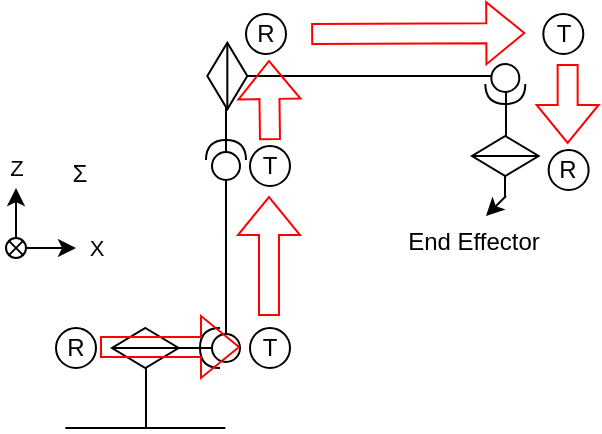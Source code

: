 <mxfile version="28.1.2" pages="2">
  <diagram name="RTTRTR" id="nop8qZoBcyeuUIkml6q2">
    <mxGraphModel dx="1188" dy="758" grid="1" gridSize="10" guides="1" tooltips="1" connect="1" arrows="1" fold="1" page="1" pageScale="1" pageWidth="850" pageHeight="1100" math="0" shadow="0">
      <root>
        <mxCell id="0" />
        <mxCell id="1" parent="0" />
        <mxCell id="fuLT6WOFxu8zzISnvnXK-1" value="" style="endArrow=none;html=1;rounded=0;" parent="1" edge="1">
          <mxGeometry width="50" height="50" relative="1" as="geometry">
            <mxPoint x="239.66" y="420" as="sourcePoint" />
            <mxPoint x="319.66" y="420" as="targetPoint" />
          </mxGeometry>
        </mxCell>
        <mxCell id="fuLT6WOFxu8zzISnvnXK-2" value="" style="shape=partialRectangle;whiteSpace=wrap;html=1;bottom=0;right=0;fillColor=none;" parent="1" vertex="1">
          <mxGeometry x="280" y="380" width="40" height="40" as="geometry" />
        </mxCell>
        <mxCell id="fuLT6WOFxu8zzISnvnXK-3" value="" style="shape=partialRectangle;whiteSpace=wrap;html=1;bottom=0;right=0;fillColor=none;" parent="1" vertex="1">
          <mxGeometry x="320" y="244" width="140" height="46" as="geometry" />
        </mxCell>
        <mxCell id="fuLT6WOFxu8zzISnvnXK-4" value="" style="endArrow=none;html=1;rounded=0;" parent="1" edge="1">
          <mxGeometry width="50" height="50" relative="1" as="geometry">
            <mxPoint x="460" y="274" as="sourcePoint" />
            <mxPoint x="460" y="244" as="targetPoint" />
          </mxGeometry>
        </mxCell>
        <mxCell id="fuLT6WOFxu8zzISnvnXK-5" value="" style="shape=sortShape;perimeter=rhombusPerimeter;whiteSpace=wrap;html=1;" parent="1" vertex="1">
          <mxGeometry x="263" y="370" width="33.33" height="20" as="geometry" />
        </mxCell>
        <mxCell id="fuLT6WOFxu8zzISnvnXK-6" value="" style="shape=sortShape;perimeter=rhombusPerimeter;whiteSpace=wrap;html=1;rotation=90;" parent="1" vertex="1">
          <mxGeometry x="303.995" y="234.005" width="33.33" height="20" as="geometry" />
        </mxCell>
        <mxCell id="fuLT6WOFxu8zzISnvnXK-7" value="" style="endArrow=none;html=1;rounded=0;" parent="1" edge="1">
          <mxGeometry width="50" height="50" relative="1" as="geometry">
            <mxPoint x="320" y="380" as="sourcePoint" />
            <mxPoint x="320" y="290" as="targetPoint" />
          </mxGeometry>
        </mxCell>
        <mxCell id="fuLT6WOFxu8zzISnvnXK-8" value="" style="shape=providedRequiredInterface;html=1;verticalLabelPosition=bottom;sketch=0;rotation=-90;" parent="1" vertex="1">
          <mxGeometry x="310" y="276" width="20" height="20" as="geometry" />
        </mxCell>
        <mxCell id="fuLT6WOFxu8zzISnvnXK-9" value="" style="shape=providedRequiredInterface;html=1;verticalLabelPosition=bottom;sketch=0;rotation=90;" parent="1" vertex="1">
          <mxGeometry x="449.66" y="238" width="20" height="20" as="geometry" />
        </mxCell>
        <mxCell id="fuLT6WOFxu8zzISnvnXK-10" value="" style="shape=providedRequiredInterface;html=1;verticalLabelPosition=bottom;sketch=0;rotation=-180;" parent="1" vertex="1">
          <mxGeometry x="307" y="370" width="20" height="20" as="geometry" />
        </mxCell>
        <mxCell id="fuLT6WOFxu8zzISnvnXK-11" value="" style="endArrow=none;html=1;rounded=0;" parent="1" edge="1">
          <mxGeometry width="50" height="50" relative="1" as="geometry">
            <mxPoint x="459.49" y="304" as="sourcePoint" />
            <mxPoint x="459.49" y="284" as="targetPoint" />
          </mxGeometry>
        </mxCell>
        <mxCell id="fuLT6WOFxu8zzISnvnXK-12" value="" style="endArrow=classic;html=1;rounded=0;" parent="1" edge="1">
          <mxGeometry width="50" height="50" relative="1" as="geometry">
            <mxPoint x="460" y="304" as="sourcePoint" />
            <mxPoint x="450" y="314" as="targetPoint" />
          </mxGeometry>
        </mxCell>
        <mxCell id="fuLT6WOFxu8zzISnvnXK-13" value="" style="shape=sortShape;perimeter=rhombusPerimeter;whiteSpace=wrap;html=1;" parent="1" vertex="1">
          <mxGeometry x="442.995" y="274" width="33.33" height="20" as="geometry" />
        </mxCell>
        <mxCell id="fuLT6WOFxu8zzISnvnXK-14" value="R" style="text;html=1;align=center;verticalAlign=middle;whiteSpace=wrap;rounded=0;" parent="1" vertex="1">
          <mxGeometry x="230" y="365" width="30" height="30" as="geometry" />
        </mxCell>
        <mxCell id="fuLT6WOFxu8zzISnvnXK-15" value="R" style="text;html=1;align=center;verticalAlign=middle;whiteSpace=wrap;rounded=0;" parent="1" vertex="1">
          <mxGeometry x="325" y="208" width="30" height="30" as="geometry" />
        </mxCell>
        <mxCell id="fuLT6WOFxu8zzISnvnXK-16" value="R" style="text;html=1;align=center;verticalAlign=middle;whiteSpace=wrap;rounded=0;" parent="1" vertex="1">
          <mxGeometry x="476.32" y="276" width="30" height="30" as="geometry" />
        </mxCell>
        <mxCell id="fuLT6WOFxu8zzISnvnXK-17" value="T" style="text;html=1;align=center;verticalAlign=middle;whiteSpace=wrap;rounded=0;" parent="1" vertex="1">
          <mxGeometry x="327" y="365" width="30" height="30" as="geometry" />
        </mxCell>
        <mxCell id="fuLT6WOFxu8zzISnvnXK-18" value="T" style="text;html=1;align=center;verticalAlign=middle;whiteSpace=wrap;rounded=0;" parent="1" vertex="1">
          <mxGeometry x="327" y="274" width="30" height="30" as="geometry" />
        </mxCell>
        <mxCell id="fuLT6WOFxu8zzISnvnXK-19" value="T" style="text;html=1;align=center;verticalAlign=middle;whiteSpace=wrap;rounded=0;" parent="1" vertex="1">
          <mxGeometry x="473.66" y="208" width="30" height="30" as="geometry" />
        </mxCell>
        <mxCell id="fuLT6WOFxu8zzISnvnXK-20" value="End Effector" style="text;html=1;align=center;verticalAlign=middle;whiteSpace=wrap;rounded=0;" parent="1" vertex="1">
          <mxGeometry x="405" y="312" width="77.82" height="30" as="geometry" />
        </mxCell>
        <mxCell id="fuLT6WOFxu8zzISnvnXK-21" value="" style="group" parent="1" vertex="1" connectable="0">
          <mxGeometry x="210" y="276" width="50" height="59" as="geometry" />
        </mxCell>
        <mxCell id="fuLT6WOFxu8zzISnvnXK-22" value="Σ" style="text;html=1;align=center;verticalAlign=middle;whiteSpace=wrap;rounded=0;container=0;" parent="fuLT6WOFxu8zzISnvnXK-21" vertex="1">
          <mxGeometry x="27" y="2" width="20" height="30" as="geometry" />
        </mxCell>
        <mxCell id="fuLT6WOFxu8zzISnvnXK-23" value="" style="endArrow=classic;html=1;rounded=0;" parent="fuLT6WOFxu8zzISnvnXK-21" edge="1">
          <mxGeometry width="50" height="50" relative="1" as="geometry">
            <mxPoint x="5" y="54" as="sourcePoint" />
            <mxPoint x="35" y="54" as="targetPoint" />
          </mxGeometry>
        </mxCell>
        <mxCell id="fuLT6WOFxu8zzISnvnXK-24" value="X" style="edgeLabel;html=1;align=center;verticalAlign=middle;resizable=0;points=[];container=0;" parent="fuLT6WOFxu8zzISnvnXK-23" vertex="1" connectable="0">
          <mxGeometry x="0.467" y="-1" relative="1" as="geometry">
            <mxPoint x="18" y="-1" as="offset" />
          </mxGeometry>
        </mxCell>
        <mxCell id="fuLT6WOFxu8zzISnvnXK-25" value="" style="endArrow=classic;html=1;rounded=0;" parent="fuLT6WOFxu8zzISnvnXK-21" edge="1">
          <mxGeometry width="50" height="50" relative="1" as="geometry">
            <mxPoint x="5" y="54" as="sourcePoint" />
            <mxPoint x="5" y="24" as="targetPoint" />
          </mxGeometry>
        </mxCell>
        <mxCell id="fuLT6WOFxu8zzISnvnXK-26" value="Z" style="edgeLabel;html=1;align=center;verticalAlign=middle;resizable=0;points=[];container=0;" parent="fuLT6WOFxu8zzISnvnXK-25" vertex="1" connectable="0">
          <mxGeometry x="0.156" y="1" relative="1" as="geometry">
            <mxPoint x="1" y="-23" as="offset" />
          </mxGeometry>
        </mxCell>
        <mxCell id="fuLT6WOFxu8zzISnvnXK-27" value="" style="shape=sumEllipse;perimeter=ellipsePerimeter;whiteSpace=wrap;html=1;backgroundOutline=1;container=0;" parent="fuLT6WOFxu8zzISnvnXK-21" vertex="1">
          <mxGeometry y="49" width="10" height="10" as="geometry" />
        </mxCell>
        <mxCell id="fuLT6WOFxu8zzISnvnXK-28" value="" style="ellipse;whiteSpace=wrap;html=1;aspect=fixed;fillColor=none;" parent="1" vertex="1">
          <mxGeometry x="235" y="370" width="20" height="20" as="geometry" />
        </mxCell>
        <mxCell id="fuLT6WOFxu8zzISnvnXK-29" value="" style="ellipse;whiteSpace=wrap;html=1;aspect=fixed;fillColor=none;" parent="1" vertex="1">
          <mxGeometry x="332" y="370" width="20" height="20" as="geometry" />
        </mxCell>
        <mxCell id="fuLT6WOFxu8zzISnvnXK-30" value="" style="ellipse;whiteSpace=wrap;html=1;aspect=fixed;fillColor=none;" parent="1" vertex="1">
          <mxGeometry x="332" y="279" width="20" height="20" as="geometry" />
        </mxCell>
        <mxCell id="fuLT6WOFxu8zzISnvnXK-31" value="" style="ellipse;whiteSpace=wrap;html=1;aspect=fixed;fillColor=none;" parent="1" vertex="1">
          <mxGeometry x="330" y="213" width="20" height="20" as="geometry" />
        </mxCell>
        <mxCell id="fuLT6WOFxu8zzISnvnXK-32" value="" style="ellipse;whiteSpace=wrap;html=1;aspect=fixed;fillColor=none;" parent="1" vertex="1">
          <mxGeometry x="478.66" y="213" width="20" height="20" as="geometry" />
        </mxCell>
        <mxCell id="fuLT6WOFxu8zzISnvnXK-33" value="" style="ellipse;whiteSpace=wrap;html=1;aspect=fixed;fillColor=none;" parent="1" vertex="1">
          <mxGeometry x="481.32" y="281" width="20" height="20" as="geometry" />
        </mxCell>
        <mxCell id="fuLT6WOFxu8zzISnvnXK-34" value="" style="shape=flexArrow;endArrow=classic;html=1;rounded=0;strokeColor=#FF0000;" parent="1" edge="1">
          <mxGeometry width="50" height="50" relative="1" as="geometry">
            <mxPoint x="257" y="379.5" as="sourcePoint" />
            <mxPoint x="327" y="379.5" as="targetPoint" />
          </mxGeometry>
        </mxCell>
        <mxCell id="fuLT6WOFxu8zzISnvnXK-35" value="" style="shape=flexArrow;endArrow=classic;html=1;rounded=0;strokeColor=#FF0000;" parent="1" edge="1">
          <mxGeometry width="50" height="50" relative="1" as="geometry">
            <mxPoint x="341.5" y="364" as="sourcePoint" />
            <mxPoint x="341.5" y="304" as="targetPoint" />
          </mxGeometry>
        </mxCell>
        <mxCell id="fuLT6WOFxu8zzISnvnXK-36" value="" style="shape=flexArrow;endArrow=classic;html=1;rounded=0;strokeColor=#FF0000;" parent="1" edge="1">
          <mxGeometry width="50" height="50" relative="1" as="geometry">
            <mxPoint x="342" y="276" as="sourcePoint" />
            <mxPoint x="341.5" y="236" as="targetPoint" />
          </mxGeometry>
        </mxCell>
        <mxCell id="fuLT6WOFxu8zzISnvnXK-37" value="" style="shape=flexArrow;endArrow=classic;html=1;rounded=0;strokeColor=#FF0000;" parent="1" edge="1">
          <mxGeometry width="50" height="50" relative="1" as="geometry">
            <mxPoint x="362.58" y="223" as="sourcePoint" />
            <mxPoint x="469.66" y="222.5" as="targetPoint" />
          </mxGeometry>
        </mxCell>
        <mxCell id="fuLT6WOFxu8zzISnvnXK-38" value="" style="shape=flexArrow;endArrow=classic;html=1;rounded=0;strokeColor=#FF0000;" parent="1" edge="1">
          <mxGeometry width="50" height="50" relative="1" as="geometry">
            <mxPoint x="490.82" y="238" as="sourcePoint" />
            <mxPoint x="490.82" y="278" as="targetPoint" />
          </mxGeometry>
        </mxCell>
      </root>
    </mxGraphModel>
  </diagram>
  <diagram id="hElmjopPUJ_KUkRHj021" name="MiRobot">
    <mxGraphModel dx="819" dy="523" grid="1" gridSize="10" guides="1" tooltips="1" connect="1" arrows="1" fold="1" page="1" pageScale="1" pageWidth="850" pageHeight="1100" math="0" shadow="0">
      <root>
        <mxCell id="0" />
        <mxCell id="1" parent="0" />
        <mxCell id="RkNGV9gXXJkvIQX--Nig-1" value="" style="shape=partialRectangle;whiteSpace=wrap;html=1;bottom=0;right=0;fillColor=none;" parent="1" vertex="1">
          <mxGeometry x="249" y="180" width="200" height="20" as="geometry" />
        </mxCell>
        <mxCell id="RkNGV9gXXJkvIQX--Nig-2" value="" style="endArrow=none;html=1;rounded=0;" parent="1" edge="1">
          <mxGeometry width="50" height="50" relative="1" as="geometry">
            <mxPoint x="189" y="360" as="sourcePoint" />
            <mxPoint x="189" y="360" as="targetPoint" />
          </mxGeometry>
        </mxCell>
        <mxCell id="RkNGV9gXXJkvIQX--Nig-3" value="" style="endArrow=none;html=1;rounded=0;" parent="1" edge="1">
          <mxGeometry width="50" height="50" relative="1" as="geometry">
            <mxPoint x="249" y="357.0" as="sourcePoint" />
            <mxPoint x="249" y="357" as="targetPoint" />
          </mxGeometry>
        </mxCell>
        <mxCell id="RkNGV9gXXJkvIQX--Nig-4" value="" style="endArrow=none;html=1;rounded=0;" parent="1" source="RkNGV9gXXJkvIQX--Nig-28" edge="1">
          <mxGeometry width="50" height="50" relative="1" as="geometry">
            <mxPoint x="449" y="217" as="sourcePoint" />
            <mxPoint x="449" y="180" as="targetPoint" />
          </mxGeometry>
        </mxCell>
        <mxCell id="RkNGV9gXXJkvIQX--Nig-5" value="" style="group" parent="1" vertex="1" connectable="0">
          <mxGeometry x="192" y="394" width="50" height="50" as="geometry" />
        </mxCell>
        <mxCell id="RkNGV9gXXJkvIQX--Nig-6" value="&lt;font style=&quot;font-size: 8px;&quot;&gt;X0&lt;/font&gt;" style="html=1;verticalAlign=bottom;startArrow=oval;startFill=1;endArrow=block;startSize=8;curved=0;rounded=0;labelBackgroundColor=none;" parent="RkNGV9gXXJkvIQX--Nig-5" edge="1">
          <mxGeometry x="1" width="60" relative="1" as="geometry">
            <mxPoint x="10" y="40" as="sourcePoint" />
            <mxPoint x="50" y="40" as="targetPoint" />
            <mxPoint as="offset" />
          </mxGeometry>
        </mxCell>
        <mxCell id="RkNGV9gXXJkvIQX--Nig-7" value="&lt;h5&gt;&lt;font style=&quot;font-size: 8px; font-weight: normal;&quot;&gt;Z0&lt;/font&gt;&lt;/h5&gt;" style="html=1;verticalAlign=bottom;startArrow=oval;startFill=1;endArrow=block;startSize=8;curved=0;rounded=0;labelBackgroundColor=none;fontSize=8;" parent="RkNGV9gXXJkvIQX--Nig-5" edge="1">
          <mxGeometry x="0.2" y="2" width="60" relative="1" as="geometry">
            <mxPoint x="10" y="40" as="sourcePoint" />
            <mxPoint x="10" as="targetPoint" />
            <mxPoint as="offset" />
          </mxGeometry>
        </mxCell>
        <mxCell id="RkNGV9gXXJkvIQX--Nig-8" value="" style="verticalLabelPosition=bottom;verticalAlign=top;html=1;shape=mxgraph.flowchart.or;" parent="RkNGV9gXXJkvIQX--Nig-5" vertex="1">
          <mxGeometry y="30" width="20" height="20" as="geometry" />
        </mxCell>
        <mxCell id="RkNGV9gXXJkvIQX--Nig-9" value="" style="group;rotation=0;" parent="1" vertex="1" connectable="0">
          <mxGeometry x="199" y="190" width="50" height="50" as="geometry" />
        </mxCell>
        <mxCell id="RkNGV9gXXJkvIQX--Nig-10" value="&lt;font style=&quot;font-size: 8px;&quot;&gt;Y3&lt;/font&gt;" style="html=1;verticalAlign=bottom;startArrow=oval;startFill=1;endArrow=block;startSize=8;curved=0;rounded=0;labelBackgroundColor=none;" parent="RkNGV9gXXJkvIQX--Nig-9" edge="1">
          <mxGeometry x="0.5" width="60" relative="1" as="geometry">
            <mxPoint x="10" y="40" as="sourcePoint" />
            <mxPoint x="50" y="40" as="targetPoint" />
            <mxPoint as="offset" />
          </mxGeometry>
        </mxCell>
        <mxCell id="RkNGV9gXXJkvIQX--Nig-11" value="&lt;h5&gt;&lt;font style=&quot;font-size: 8px; font-weight: normal;&quot;&gt;X3&lt;/font&gt;&lt;/h5&gt;" style="html=1;verticalAlign=bottom;startArrow=oval;startFill=1;endArrow=block;startSize=8;curved=0;rounded=0;labelBackgroundColor=none;fontSize=8;" parent="RkNGV9gXXJkvIQX--Nig-9" edge="1">
          <mxGeometry x="-0.5" y="-11" width="60" relative="1" as="geometry">
            <mxPoint x="10" y="40" as="sourcePoint" />
            <mxPoint x="10" as="targetPoint" />
            <mxPoint as="offset" />
          </mxGeometry>
        </mxCell>
        <mxCell id="RkNGV9gXXJkvIQX--Nig-12" value="" style="verticalLabelPosition=bottom;verticalAlign=top;html=1;shape=mxgraph.flowchart.or;rotation=0;" parent="RkNGV9gXXJkvIQX--Nig-9" vertex="1">
          <mxGeometry y="30" width="20" height="20" as="geometry" />
        </mxCell>
        <mxCell id="RkNGV9gXXJkvIQX--Nig-13" value="" style="endArrow=none;html=1;rounded=0;" parent="1" edge="1">
          <mxGeometry width="50" height="50" relative="1" as="geometry">
            <mxPoint x="249" y="360" as="sourcePoint" />
            <mxPoint x="249" y="180" as="targetPoint" />
          </mxGeometry>
        </mxCell>
        <mxCell id="RkNGV9gXXJkvIQX--Nig-14" value="" style="ellipse;whiteSpace=wrap;html=1;aspect=fixed;" parent="1" vertex="1">
          <mxGeometry x="244" y="195" width="10" height="10" as="geometry" />
        </mxCell>
        <mxCell id="RkNGV9gXXJkvIQX--Nig-15" value="" style="endArrow=none;html=1;rounded=0;" parent="1" source="RkNGV9gXXJkvIQX--Nig-17" edge="1">
          <mxGeometry width="50" height="50" relative="1" as="geometry">
            <mxPoint x="189" y="450" as="sourcePoint" />
            <mxPoint x="189" y="357" as="targetPoint" />
          </mxGeometry>
        </mxCell>
        <mxCell id="RkNGV9gXXJkvIQX--Nig-16" value="" style="endArrow=none;html=1;rounded=0;" parent="1" edge="1">
          <mxGeometry width="50" height="50" relative="1" as="geometry">
            <mxPoint x="189" y="447" as="sourcePoint" />
            <mxPoint x="188.71" y="362" as="targetPoint" />
          </mxGeometry>
        </mxCell>
        <mxCell id="RkNGV9gXXJkvIQX--Nig-17" value="" style="verticalLabelPosition=bottom;verticalAlign=top;html=1;shape=mxgraph.flowchart.sort;direction=west;" parent="1" vertex="1">
          <mxGeometry x="179" y="352" width="20" height="10" as="geometry" />
        </mxCell>
        <mxCell id="RkNGV9gXXJkvIQX--Nig-18" value="" style="group;rotation=-90;" parent="1" vertex="1" connectable="0">
          <mxGeometry x="179" y="297" width="50" height="50" as="geometry" />
        </mxCell>
        <mxCell id="RkNGV9gXXJkvIQX--Nig-19" value="&lt;font style=&quot;font-size: 8px;&quot;&gt;X1&lt;/font&gt;" style="html=1;verticalAlign=bottom;startArrow=oval;startFill=1;endArrow=block;startSize=8;curved=0;rounded=0;labelBackgroundColor=none;" parent="RkNGV9gXXJkvIQX--Nig-18" edge="1">
          <mxGeometry x="1" y="1" width="60" relative="1" as="geometry">
            <mxPoint x="10" y="40" as="sourcePoint" />
            <mxPoint x="50" y="40" as="targetPoint" />
            <mxPoint x="1" y="1" as="offset" />
          </mxGeometry>
        </mxCell>
        <mxCell id="RkNGV9gXXJkvIQX--Nig-20" value="&lt;h5&gt;&lt;font style=&quot;font-size: 8px; font-weight: normal;&quot;&gt;Z1&lt;/font&gt;&lt;/h5&gt;" style="html=1;verticalAlign=bottom;startArrow=oval;startFill=1;endArrow=block;startSize=8;curved=0;rounded=0;labelBackgroundColor=none;fontSize=8;" parent="RkNGV9gXXJkvIQX--Nig-18" edge="1">
          <mxGeometry x="-0.15" y="-11" width="60" relative="1" as="geometry">
            <mxPoint x="10" y="40" as="sourcePoint" />
            <mxPoint x="10" as="targetPoint" />
            <mxPoint as="offset" />
          </mxGeometry>
        </mxCell>
        <mxCell id="RkNGV9gXXJkvIQX--Nig-21" value="" style="verticalLabelPosition=bottom;verticalAlign=top;html=1;shape=mxgraph.flowchart.or;rotation=0;" parent="RkNGV9gXXJkvIQX--Nig-18" vertex="1">
          <mxGeometry y="30" width="20" height="20" as="geometry" />
        </mxCell>
        <mxCell id="RkNGV9gXXJkvIQX--Nig-22" value="" style="group;rotation=-90;" parent="1" vertex="1" connectable="0">
          <mxGeometry x="228" y="333" width="50" height="50" as="geometry" />
        </mxCell>
        <mxCell id="RkNGV9gXXJkvIQX--Nig-23" value="" style="ellipse;whiteSpace=wrap;html=1;aspect=fixed;container=0;rotation=-90;" parent="RkNGV9gXXJkvIQX--Nig-22" vertex="1">
          <mxGeometry x="30" y="30" width="20" height="20" as="geometry" />
        </mxCell>
        <mxCell id="RkNGV9gXXJkvIQX--Nig-24" value="&lt;font style=&quot;font-size: 8px;&quot;&gt;X2&lt;/font&gt;" style="html=1;verticalAlign=bottom;startArrow=oval;startFill=1;endArrow=block;startSize=8;curved=0;rounded=0;labelBackgroundColor=none;" parent="RkNGV9gXXJkvIQX--Nig-22" edge="1">
          <mxGeometry x="0.65" y="8" width="60" relative="1" as="geometry">
            <mxPoint x="40" y="40" as="sourcePoint" />
            <mxPoint x="40" as="targetPoint" />
            <mxPoint as="offset" />
          </mxGeometry>
        </mxCell>
        <mxCell id="RkNGV9gXXJkvIQX--Nig-25" value="&lt;font&gt;Y2&lt;/font&gt;" style="html=1;verticalAlign=bottom;startArrow=oval;startFill=1;endArrow=block;startSize=8;curved=0;rounded=0;fontSize=8;labelBackgroundColor=none;" parent="RkNGV9gXXJkvIQX--Nig-22" edge="1">
          <mxGeometry x="1" width="60" relative="1" as="geometry">
            <mxPoint x="40" y="40" as="sourcePoint" />
            <mxPoint y="40" as="targetPoint" />
            <mxPoint as="offset" />
          </mxGeometry>
        </mxCell>
        <mxCell id="RkNGV9gXXJkvIQX--Nig-26" value="" style="endArrow=none;html=1;rounded=0;" parent="1" edge="1">
          <mxGeometry width="50" height="50" relative="1" as="geometry">
            <mxPoint x="270" y="348" as="sourcePoint" />
            <mxPoint x="270" y="348" as="targetPoint" />
          </mxGeometry>
        </mxCell>
        <mxCell id="RkNGV9gXXJkvIQX--Nig-27" value="" style="endArrow=none;html=1;rounded=0;" parent="1" target="RkNGV9gXXJkvIQX--Nig-28" edge="1">
          <mxGeometry width="50" height="50" relative="1" as="geometry">
            <mxPoint x="449" y="217" as="sourcePoint" />
            <mxPoint x="449" y="180" as="targetPoint" />
          </mxGeometry>
        </mxCell>
        <mxCell id="RkNGV9gXXJkvIQX--Nig-28" value="" style="verticalLabelPosition=bottom;verticalAlign=top;html=1;shape=mxgraph.flowchart.sort;direction=west;" parent="1" vertex="1">
          <mxGeometry x="439" y="212" width="20" height="10" as="geometry" />
        </mxCell>
        <mxCell id="RkNGV9gXXJkvIQX--Nig-29" value="" style="endArrow=none;html=1;rounded=0;" parent="1" edge="1">
          <mxGeometry width="50" height="50" relative="1" as="geometry">
            <mxPoint x="149" y="447" as="sourcePoint" />
            <mxPoint x="229" y="447" as="targetPoint" />
          </mxGeometry>
        </mxCell>
        <mxCell id="RkNGV9gXXJkvIQX--Nig-30" value="" style="endArrow=none;html=1;rounded=0;" parent="1" edge="1">
          <mxGeometry width="50" height="50" relative="1" as="geometry">
            <mxPoint x="189" y="357" as="sourcePoint" />
            <mxPoint x="250" y="357" as="targetPoint" />
          </mxGeometry>
        </mxCell>
        <mxCell id="RkNGV9gXXJkvIQX--Nig-31" value="" style="verticalLabelPosition=bottom;verticalAlign=top;html=1;shape=mxgraph.flowchart.sort;direction=south;" parent="1" vertex="1">
          <mxGeometry x="444" y="170" width="10" height="20" as="geometry" />
        </mxCell>
        <mxCell id="RkNGV9gXXJkvIQX--Nig-32" value="" style="ellipse;whiteSpace=wrap;html=1;aspect=fixed;" parent="1" vertex="1">
          <mxGeometry x="444" y="175" width="10" height="10" as="geometry" />
        </mxCell>
        <mxCell id="RkNGV9gXXJkvIQX--Nig-33" value="" style="group;rotation=-90;" parent="1" vertex="1" connectable="0">
          <mxGeometry x="460" y="117" width="50" height="50" as="geometry" />
        </mxCell>
        <mxCell id="RkNGV9gXXJkvIQX--Nig-34" value="&lt;font style=&quot;font-size: 8px;&quot;&gt;Y5&lt;/font&gt;" style="html=1;verticalAlign=bottom;startArrow=oval;startFill=1;endArrow=block;startSize=8;curved=0;rounded=0;labelBackgroundColor=none;" parent="RkNGV9gXXJkvIQX--Nig-33" edge="1">
          <mxGeometry x="0.5" y="10" width="60" relative="1" as="geometry">
            <mxPoint x="40" y="40" as="sourcePoint" />
            <mxPoint x="40" as="targetPoint" />
            <mxPoint as="offset" />
          </mxGeometry>
        </mxCell>
        <mxCell id="RkNGV9gXXJkvIQX--Nig-35" value="&lt;h5&gt;&lt;font style=&quot;font-size: 8px; font-weight: normal;&quot;&gt;X5&lt;/font&gt;&lt;/h5&gt;" style="html=1;verticalAlign=bottom;startArrow=oval;startFill=1;endArrow=block;startSize=8;curved=0;rounded=0;labelBackgroundColor=none;fontSize=8;" parent="RkNGV9gXXJkvIQX--Nig-33" edge="1">
          <mxGeometry x="1" y="10" width="60" relative="1" as="geometry">
            <mxPoint x="40" y="40" as="sourcePoint" />
            <mxPoint y="40" as="targetPoint" />
            <mxPoint as="offset" />
          </mxGeometry>
        </mxCell>
        <mxCell id="RkNGV9gXXJkvIQX--Nig-36" value="" style="verticalLabelPosition=bottom;verticalAlign=top;html=1;shape=mxgraph.flowchart.or;rotation=-90;" parent="RkNGV9gXXJkvIQX--Nig-33" vertex="1">
          <mxGeometry x="30" y="30" width="20" height="20" as="geometry" />
        </mxCell>
        <mxCell id="RkNGV9gXXJkvIQX--Nig-37" value="" style="group;rotation=0;" parent="1" vertex="1" connectable="0">
          <mxGeometry x="380" y="117" width="65" height="50" as="geometry" />
        </mxCell>
        <mxCell id="RkNGV9gXXJkvIQX--Nig-38" value="" style="ellipse;whiteSpace=wrap;html=1;aspect=fixed;container=0;rotation=0;" parent="RkNGV9gXXJkvIQX--Nig-37" vertex="1">
          <mxGeometry y="30" width="20" height="20" as="geometry" />
        </mxCell>
        <mxCell id="RkNGV9gXXJkvIQX--Nig-39" value="&lt;font style=&quot;font-size: 8px;&quot;&gt;Z4&lt;/font&gt;" style="html=1;verticalAlign=bottom;startArrow=oval;startFill=1;endArrow=block;startSize=8;curved=0;rounded=0;labelBackgroundColor=none;" parent="RkNGV9gXXJkvIQX--Nig-37" edge="1">
          <mxGeometry x="1" width="60" relative="1" as="geometry">
            <mxPoint x="10" y="40" as="sourcePoint" />
            <mxPoint x="50" y="40" as="targetPoint" />
            <mxPoint as="offset" />
          </mxGeometry>
        </mxCell>
        <mxCell id="RkNGV9gXXJkvIQX--Nig-40" value="&lt;font&gt;X4&lt;/font&gt;" style="html=1;verticalAlign=bottom;startArrow=oval;startFill=1;endArrow=block;startSize=8;curved=0;rounded=0;fontSize=8;labelBackgroundColor=none;" parent="RkNGV9gXXJkvIQX--Nig-37" edge="1">
          <mxGeometry y="-10" width="60" relative="1" as="geometry">
            <mxPoint x="10" y="40" as="sourcePoint" />
            <mxPoint x="10" as="targetPoint" />
            <mxPoint as="offset" />
          </mxGeometry>
        </mxCell>
        <mxCell id="NroO08zbyzTuap3uEjxK-5" value="Σ4" style="text;html=1;align=center;verticalAlign=middle;whiteSpace=wrap;rounded=0;" vertex="1" parent="RkNGV9gXXJkvIQX--Nig-37">
          <mxGeometry x="25" y="-7" width="40" height="30" as="geometry" />
        </mxCell>
        <mxCell id="RkNGV9gXXJkvIQX--Nig-41" value="" style="group;rotation=-180;" parent="1" vertex="1" connectable="0">
          <mxGeometry x="474" y="204" width="50" height="66" as="geometry" />
        </mxCell>
        <mxCell id="RkNGV9gXXJkvIQX--Nig-42" value="&lt;font style=&quot;font-size: 8px;&quot;&gt;X6&lt;/font&gt;" style="html=1;verticalAlign=bottom;startArrow=oval;startFill=1;endArrow=block;startSize=8;curved=0;rounded=0;labelBackgroundColor=none;" parent="RkNGV9gXXJkvIQX--Nig-41" edge="1">
          <mxGeometry x="1" y="20" width="60" relative="1" as="geometry">
            <mxPoint x="40" y="10" as="sourcePoint" />
            <mxPoint y="10" as="targetPoint" />
            <mxPoint as="offset" />
          </mxGeometry>
        </mxCell>
        <mxCell id="RkNGV9gXXJkvIQX--Nig-43" value="&lt;h5&gt;&lt;font style=&quot;font-size: 8px; font-weight: normal;&quot;&gt;Z6&lt;/font&gt;&lt;/h5&gt;" style="html=1;verticalAlign=bottom;startArrow=oval;startFill=1;endArrow=block;startSize=8;curved=0;rounded=0;labelBackgroundColor=none;fontSize=8;" parent="RkNGV9gXXJkvIQX--Nig-41" edge="1">
          <mxGeometry x="1" y="14" width="60" relative="1" as="geometry">
            <mxPoint x="40" y="10" as="sourcePoint" />
            <mxPoint x="40" y="50" as="targetPoint" />
            <mxPoint x="-4" y="10" as="offset" />
          </mxGeometry>
        </mxCell>
        <mxCell id="RkNGV9gXXJkvIQX--Nig-44" value="" style="verticalLabelPosition=bottom;verticalAlign=top;html=1;shape=mxgraph.flowchart.or;rotation=-180;" parent="RkNGV9gXXJkvIQX--Nig-41" vertex="1">
          <mxGeometry x="30" width="20" height="20" as="geometry" />
        </mxCell>
        <mxCell id="NroO08zbyzTuap3uEjxK-7" value="Σ6" style="text;html=1;align=center;verticalAlign=middle;whiteSpace=wrap;rounded=0;" vertex="1" parent="RkNGV9gXXJkvIQX--Nig-41">
          <mxGeometry x="-8" y="30" width="40" height="30" as="geometry" />
        </mxCell>
        <mxCell id="RkNGV9gXXJkvIQX--Nig-45" value="" style="ellipse;whiteSpace=wrap;html=1;aspect=fixed;" parent="1" vertex="1">
          <mxGeometry x="244" y="352" width="10" height="10" as="geometry" />
        </mxCell>
        <mxCell id="NroO08zbyzTuap3uEjxK-1" value="Zabs = Σ0" style="text;html=1;align=center;verticalAlign=middle;whiteSpace=wrap;rounded=0;" vertex="1" parent="1">
          <mxGeometry x="120" y="414" width="72" height="30" as="geometry" />
        </mxCell>
        <mxCell id="NroO08zbyzTuap3uEjxK-2" value="Σ1" style="text;html=1;align=center;verticalAlign=middle;whiteSpace=wrap;rounded=0;" vertex="1" parent="1">
          <mxGeometry x="139" y="322" width="40" height="30" as="geometry" />
        </mxCell>
        <mxCell id="NroO08zbyzTuap3uEjxK-3" value="Σ2" style="text;html=1;align=center;verticalAlign=middle;whiteSpace=wrap;rounded=0;" vertex="1" parent="1">
          <mxGeometry x="278" y="342" width="40" height="30" as="geometry" />
        </mxCell>
        <mxCell id="NroO08zbyzTuap3uEjxK-4" value="Σ3" style="text;html=1;align=center;verticalAlign=middle;whiteSpace=wrap;rounded=0;" vertex="1" parent="1">
          <mxGeometry x="159" y="195" width="40" height="30" as="geometry" />
        </mxCell>
        <mxCell id="NroO08zbyzTuap3uEjxK-6" value="Σ5" style="text;html=1;align=center;verticalAlign=middle;whiteSpace=wrap;rounded=0;" vertex="1" parent="1">
          <mxGeometry x="444" y="110" width="40" height="30" as="geometry" />
        </mxCell>
        <mxCell id="NroO08zbyzTuap3uEjxK-9" value="" style="endArrow=none;html=1;rounded=0;entryX=0.5;entryY=0;entryDx=0;entryDy=0;entryPerimeter=0;" edge="1" parent="1" target="RkNGV9gXXJkvIQX--Nig-28">
          <mxGeometry width="50" height="50" relative="1" as="geometry">
            <mxPoint x="449" y="250" as="sourcePoint" />
            <mxPoint x="450" y="370" as="targetPoint" />
          </mxGeometry>
        </mxCell>
        <mxCell id="NroO08zbyzTuap3uEjxK-10" value="" style="endArrow=classic;html=1;rounded=0;" edge="1" parent="1">
          <mxGeometry width="50" height="50" relative="1" as="geometry">
            <mxPoint x="450" y="250" as="sourcePoint" />
            <mxPoint x="430" y="270" as="targetPoint" />
          </mxGeometry>
        </mxCell>
        <mxCell id="NroO08zbyzTuap3uEjxK-11" value="" style="group;rotation=-135;" vertex="1" connectable="0" parent="1">
          <mxGeometry x="363" y="254" width="50" height="66" as="geometry" />
        </mxCell>
        <mxCell id="NroO08zbyzTuap3uEjxK-12" value="&lt;font style=&quot;font-size: 8px;&quot;&gt;Xt&lt;/font&gt;" style="html=1;verticalAlign=bottom;startArrow=oval;startFill=1;endArrow=block;startSize=8;curved=0;rounded=0;labelBackgroundColor=none;" edge="1" parent="NroO08zbyzTuap3uEjxK-11">
          <mxGeometry x="1" y="20" width="60" relative="1" as="geometry">
            <mxPoint x="52" y="27" as="sourcePoint" />
            <mxPoint x="24" y="-1" as="targetPoint" />
            <mxPoint as="offset" />
          </mxGeometry>
        </mxCell>
        <mxCell id="NroO08zbyzTuap3uEjxK-13" value="&lt;h5&gt;&lt;font style=&quot;font-size: 8px; font-weight: normal;&quot;&gt;Zt&lt;/font&gt;&lt;/h5&gt;" style="html=1;verticalAlign=bottom;startArrow=oval;startFill=1;endArrow=block;startSize=8;curved=0;rounded=0;labelBackgroundColor=none;fontSize=8;" edge="1" parent="NroO08zbyzTuap3uEjxK-11">
          <mxGeometry x="1" y="24" width="60" relative="1" as="geometry">
            <mxPoint x="52" y="27" as="sourcePoint" />
            <mxPoint x="24" y="56" as="targetPoint" />
            <mxPoint x="-4" y="3" as="offset" />
          </mxGeometry>
        </mxCell>
        <mxCell id="NroO08zbyzTuap3uEjxK-14" value="" style="verticalLabelPosition=bottom;verticalAlign=top;html=1;shape=mxgraph.flowchart.or;rotation=-135;" vertex="1" parent="NroO08zbyzTuap3uEjxK-11">
          <mxGeometry x="42" y="17" width="20" height="20" as="geometry" />
        </mxCell>
        <mxCell id="NroO08zbyzTuap3uEjxK-15" value="Σt" style="text;html=1;align=center;verticalAlign=middle;whiteSpace=wrap;rounded=0;rotation=0;" vertex="1" parent="NroO08zbyzTuap3uEjxK-11">
          <mxGeometry x="-13" y="17" width="40" height="30" as="geometry" />
        </mxCell>
      </root>
    </mxGraphModel>
  </diagram>
</mxfile>
